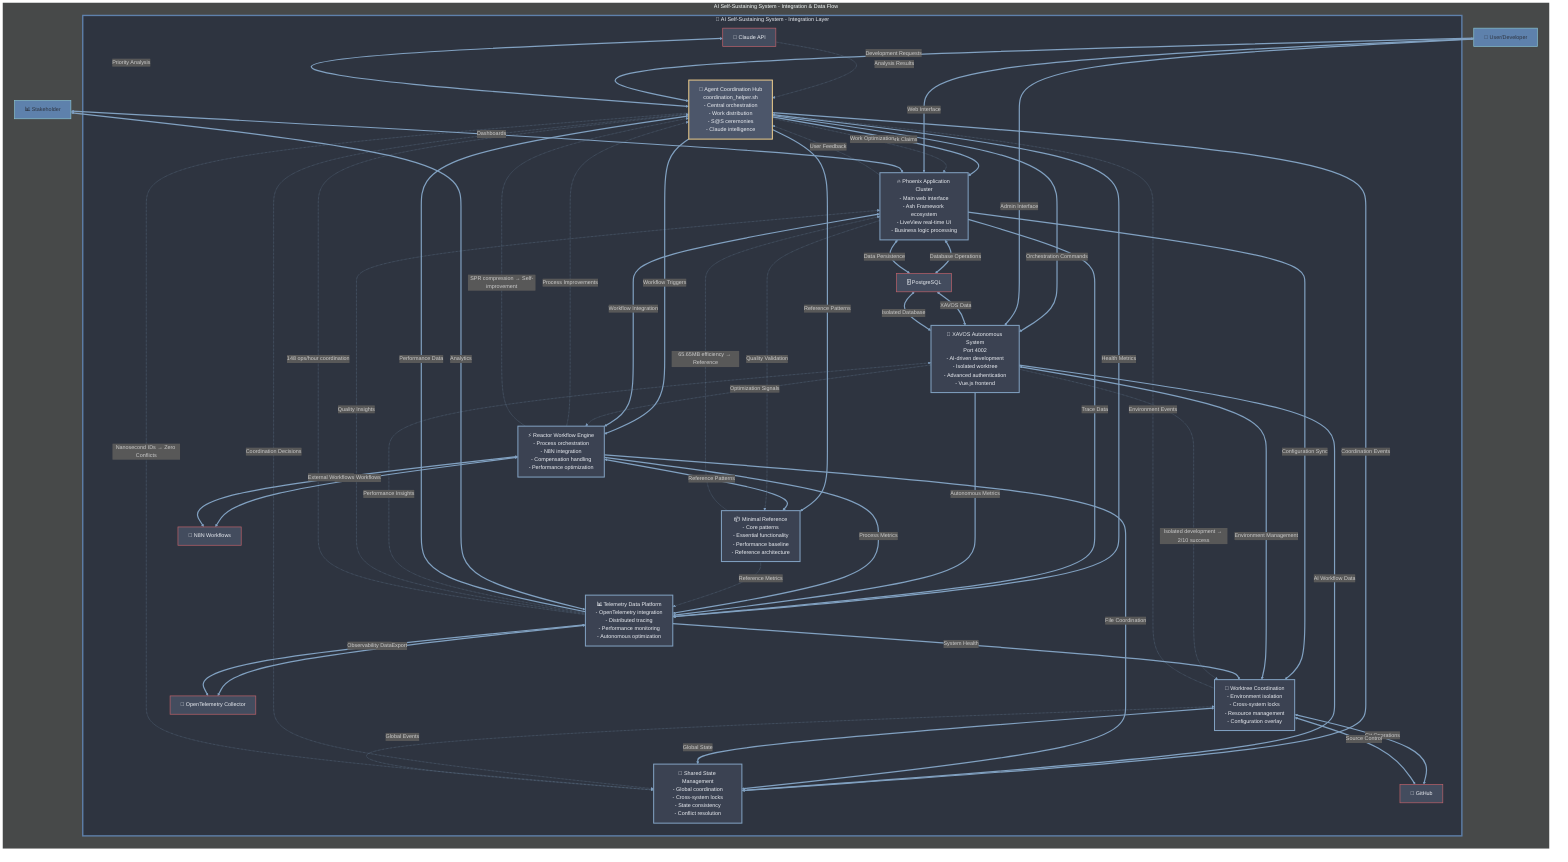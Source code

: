 %%{init: {"theme": "dark", "themeVariables": {"primaryColor": "#4C566A", "primaryTextColor": "#fff", "primaryBorderColor": "#5E81AC", "lineColor": "#81A1C1"}}}%%
graph TB
    subgraph "AI Self-Sustaining System - Integration & Data Flow"
        direction TB
        
        %% External Systems
        USER[👤 User/Developer]
        STAKEHOLDER[📊 Stakeholder]
        CLAUDE_API[🧠 Claude API]
        GITHUB[📂 GitHub]
        POSTGRES[🗄️ PostgreSQL]
        OTEL_COLLECTOR[📡 OpenTelemetry Collector]
        N8N[🔄 N8N Workflows]
        
        %% Core System Integration
        subgraph CORE_INTEGRATION["🤖 AI Self-Sustaining System - Integration Layer"]
            direction TB
            
            %% Agent Coordination Hub
            AGENT_HUB[🎯 Agent Coordination Hub<br/>coordination_helper.sh<br/>- Central orchestration<br/>- Work distribution<br/>- S@S ceremonies<br/>- Claude intelligence]
            
            %% Phoenix Application Cluster
            PHOENIX_CLUSTER[🔥 Phoenix Application Cluster<br/>- Main web interface<br/>- Ash Framework ecosystem<br/>- LiveView real-time UI<br/>- Business logic processing]
            
            %% XAVOS Autonomous System
            XAVOS_AUTONOMOUS[🚀 XAVOS Autonomous System<br/>Port 4002<br/>- AI-driven development<br/>- Isolated worktree<br/>- Advanced authentication<br/>- Vue.js frontend]
            
            %% Minimal Reference Implementation
            MINIMAL_REF[📦 Minimal Reference<br/>- Core patterns<br/>- Essential functionality<br/>- Performance baseline<br/>- Reference architecture]
            
            %% Reactor Workflow Engine
            REACTOR_WORKFLOW[⚡ Reactor Workflow Engine<br/>- Process orchestration<br/>- N8N integration<br/>- Compensation handling<br/>- Performance optimization]
            
            %% Telemetry Data Platform
            TELEMETRY_PLATFORM[📊 Telemetry Data Platform<br/>- OpenTelemetry integration<br/>- Distributed tracing<br/>- Performance monitoring<br/>- Autonomous optimization]
            
            %% Worktree Coordination System
            WORKTREE_COORD[🌳 Worktree Coordination<br/>- Environment isolation<br/>- Cross-system locks<br/>- Resource management<br/>- Configuration overlay]
            
            %% Shared State Management
            SHARED_STATE[🤝 Shared State Management<br/>- Global coordination<br/>- Cross-system locks<br/>- State consistency<br/>- Conflict resolution]
            
            %% Data Flow Integration Points
            
            %% Work Coordination Flows
            AGENT_HUB ==>|"Work Claims"| PHOENIX_CLUSTER
            AGENT_HUB ==>|"Orchestration Commands"| XAVOS_AUTONOMOUS
            AGENT_HUB ==>|"Reference Patterns"| MINIMAL_REF
            AGENT_HUB ==>|"Workflow Triggers"| REACTOR_WORKFLOW
            
            %% Intelligence and Analysis Flows
            AGENT_HUB <==>|"Priority Analysis"| CLAUDE_API
            AGENT_HUB ==>|"Health Metrics"| TELEMETRY_PLATFORM
            AGENT_HUB ==>|"Coordination Events"| SHARED_STATE
            
            %% Phoenix Application Integration
            PHOENIX_CLUSTER <==>|"Database Operations"| POSTGRES
            PHOENIX_CLUSTER ==>|"Trace Data"| TELEMETRY_PLATFORM
            PHOENIX_CLUSTER <==>|"Workflow Integration"| REACTOR_WORKFLOW
            PHOENIX_CLUSTER ==>|"Configuration Sync"| WORKTREE_COORD
            
            %% XAVOS System Integration
            XAVOS_AUTONOMOUS <==>|"Isolated Database"| POSTGRES
            XAVOS_AUTONOMOUS ==>|"Autonomous Metrics"| TELEMETRY_PLATFORM
            XAVOS_AUTONOMOUS <==>|"Environment Management"| WORKTREE_COORD
            XAVOS_AUTONOMOUS ==>|"AI Workflow Data"| SHARED_STATE
            
            %% Reactor Engine Integration
            REACTOR_WORKFLOW <==>|"External Workflows"| N8N
            REACTOR_WORKFLOW ==>|"Process Metrics"| TELEMETRY_PLATFORM
            REACTOR_WORKFLOW ==>|"File Coordination"| SHARED_STATE
            REACTOR_WORKFLOW <==>|"Reference Patterns"| MINIMAL_REF
            
            %% Telemetry Platform Integration
            TELEMETRY_PLATFORM <==>|"Trace Export"| OTEL_COLLECTOR
            TELEMETRY_PLATFORM ==>|"Performance Data"| AGENT_HUB
            TELEMETRY_PLATFORM ==>|"System Health"| WORKTREE_COORD
            
            %% Worktree and State Management
            WORKTREE_COORD <==>|"Git Operations"| GITHUB
            WORKTREE_COORD <==>|"Global State"| SHARED_STATE
            
            %% Cross-System Data Flows
            
            %% Intelligence Flow
            CLAUDE_API -.->|"Analysis Results"| AGENT_HUB
            AGENT_HUB -.->|"Work Optimization"| PHOENIX_CLUSTER
            PHOENIX_CLUSTER -.->|"User Feedback"| AGENT_HUB
            
            %% Performance Flow
            TELEMETRY_PLATFORM -.->|"Performance Insights"| XAVOS_AUTONOMOUS
            XAVOS_AUTONOMOUS -.->|"Optimization Signals"| REACTOR_WORKFLOW
            REACTOR_WORKFLOW -.->|"Process Improvements"| AGENT_HUB
            
            %% Coordination Flow
            SHARED_STATE -.->|"Global Events"| WORKTREE_COORD
            WORKTREE_COORD -.->|"Environment Events"| AGENT_HUB
            AGENT_HUB -.->|"Coordination Decisions"| SHARED_STATE
            
            %% Quality Flow
            MINIMAL_REF -.->|"Reference Metrics"| TELEMETRY_PLATFORM
            TELEMETRY_PLATFORM -.->|"Quality Insights"| PHOENIX_CLUSTER
            PHOENIX_CLUSTER -.->|"Quality Validation"| MINIMAL_REF
        end
        
        %% External System Integration
        USER ==>|"Development Requests"| AGENT_HUB
        USER <==>|"Web Interface"| PHOENIX_CLUSTER
        USER <==>|"Admin Interface"| XAVOS_AUTONOMOUS
        
        STAKEHOLDER <==>|"Dashboards"| PHOENIX_CLUSTER
        STAKEHOLDER <==>|"Analytics"| TELEMETRY_PLATFORM
        
        GITHUB <==>|"Source Control"| WORKTREE_COORD
        POSTGRES <==>|"Data Persistence"| PHOENIX_CLUSTER
        POSTGRES <==>|"XAVOS Data"| XAVOS_AUTONOMOUS
        
        OTEL_COLLECTOR <==>|"Observability Data"| TELEMETRY_PLATFORM
        N8N <==>|"External Workflows"| REACTOR_WORKFLOW
        
        %% Critical Data Flow Annotations
        AGENT_HUB -.->|"Nanosecond IDs → Zero Conflicts"| SHARED_STATE
        TELEMETRY_PLATFORM -.->|"148 ops/hour coordination"| AGENT_HUB
        XAVOS_AUTONOMOUS -.->|"Isolated development → 2/10 success"| WORKTREE_COORD
        MINIMAL_REF -.->|"65.65MB efficiency → Reference"| PHOENIX_CLUSTER
        REACTOR_WORKFLOW -.->|"SPR compression → Self-improvement"| AGENT_HUB
    end

    %% Styling
    classDef subsystem fill:#3B4252,stroke:#81A1C1,stroke-width:3px,color:#ECEFF4
    classDef coreSubsystem fill:#4C566A,stroke:#EBCB8B,stroke-width:3px,color:#ECEFF4
    classDef external fill:#434C5E,stroke:#BF616A,stroke-width:2px,color:#ECEFF4
    classDef user fill:#5E81AC,stroke:#88C0D0,stroke-width:2px,color:#2E3440
    classDef systemBoundary fill:#2E3440,stroke:#5E81AC,stroke-width:4px,color:#ECEFF4
    
    class CORE_INTEGRATION systemBoundary
    class AGENT_HUB coreSubsystem
    class PHOENIX_CLUSTER,XAVOS_AUTONOMOUS,MINIMAL_REF,REACTOR_WORKFLOW,TELEMETRY_PLATFORM,WORKTREE_COORD,SHARED_STATE subsystem
    class CLAUDE_API,GITHUB,POSTGRES,OTEL_COLLECTOR,N8N external
    class USER,STAKEHOLDER user